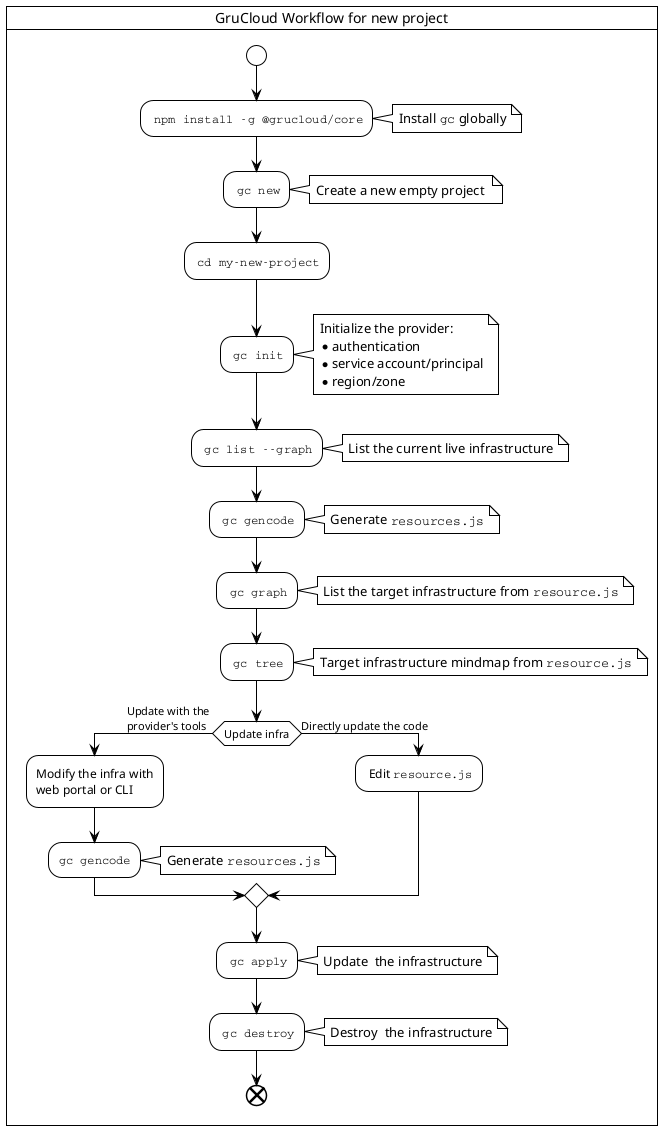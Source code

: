 @startuml gc-new-workflow
!theme plain

skinparam svgLinkTarget _blank

card "GruCloud Workflow for new project" {
start
: ""npm install -g @grucloud/core"";
note right
Install ""gc"" globally
end note 

: ""gc new"";
    note right
    Create a new empty project 
  end note 
: ""cd my-new-project"";
: ""gc init"";
note right
Initialize the provider:
* authentication
* service account/principal
* region/zone
end note 
: ""gc list --graph"";
note right
List the current live infrastructure
end note 
: ""gc gencode"";
  note right
    Generate ""resources.js""
  end note 

: ""gc graph"";
note right
List the target infrastructure from ""resource.js""
end note 

: ""gc tree"";
note right
Target infrastructure mindmap from ""resource.js""
end note 
if (Update infra) then (Update with the \nprovider's tools)
  :Modify the infra with\nweb portal or CLI;
  :""gc gencode"";
  note right
Generate ""resources.js""
end note 
else (Directly update the code)
  : Edit ""resource.js"";
endif
: ""gc apply"";
note right
Update  the infrastructure
end note 
: ""gc destroy"";
note right
Destroy  the infrastructure
end note 
end

}
@enduml